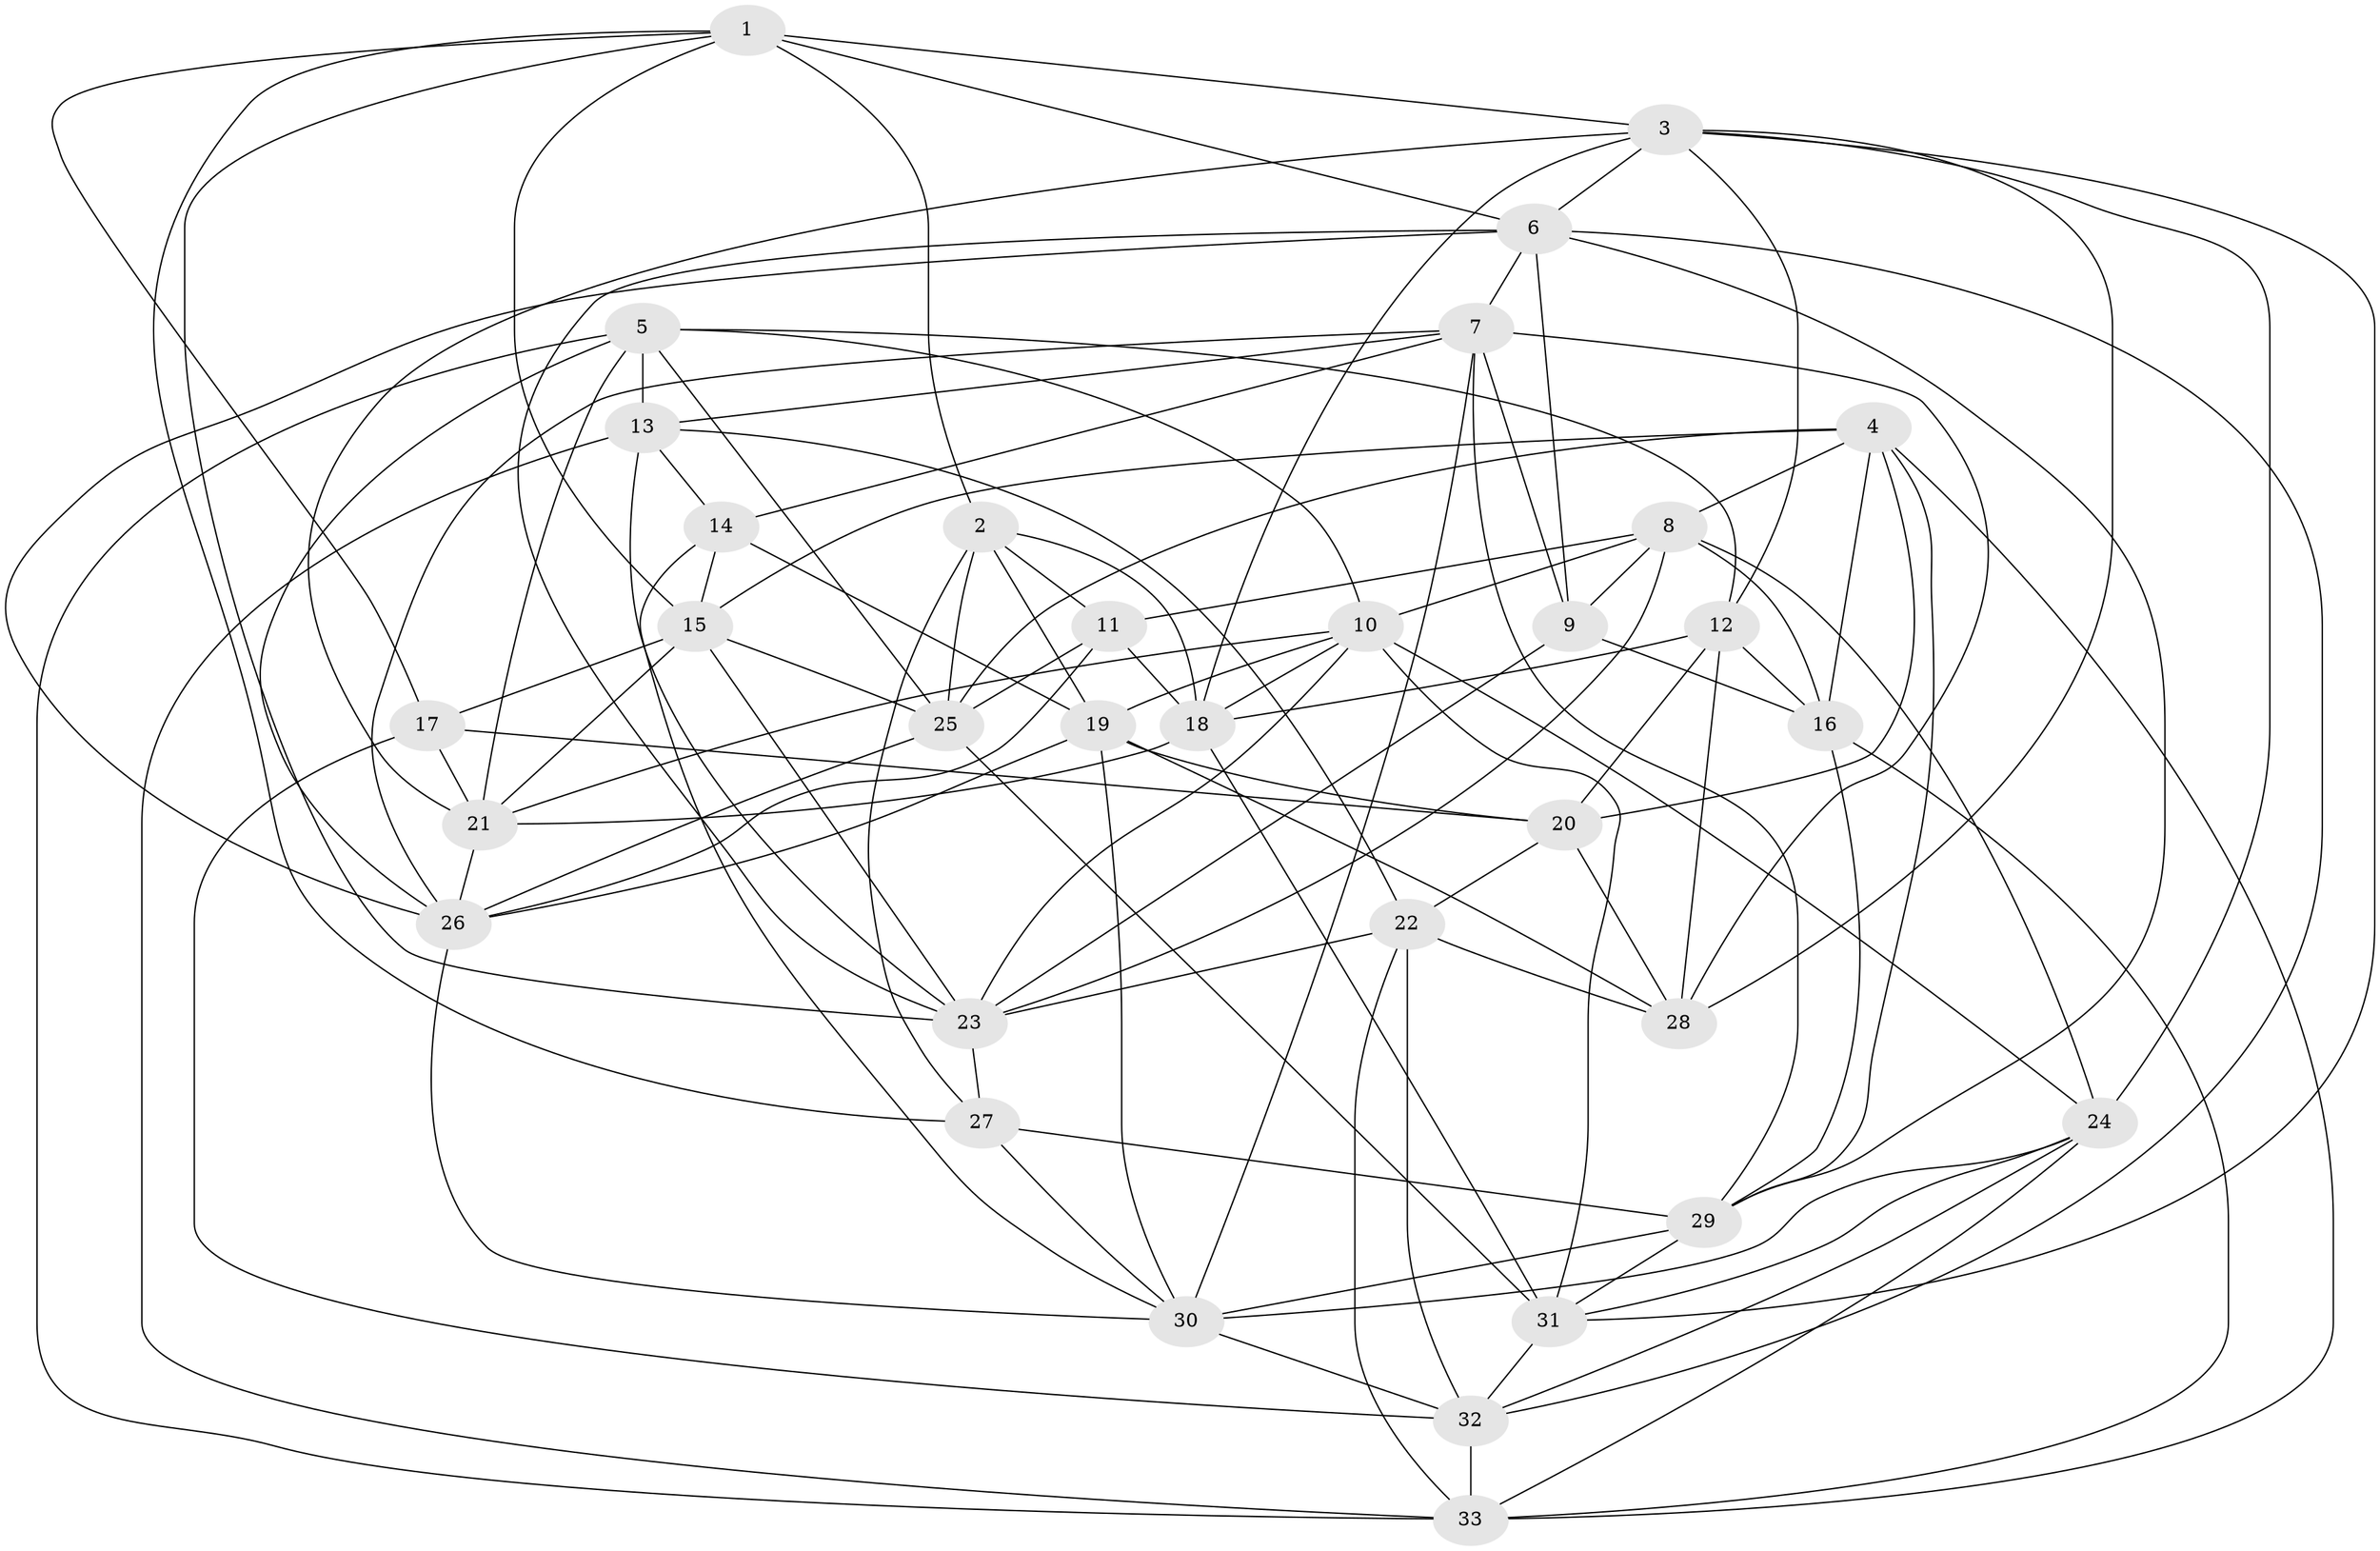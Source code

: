 // original degree distribution, {4: 1.0}
// Generated by graph-tools (version 1.1) at 2025/38/03/04/25 23:38:20]
// undirected, 33 vertices, 111 edges
graph export_dot {
  node [color=gray90,style=filled];
  1;
  2;
  3;
  4;
  5;
  6;
  7;
  8;
  9;
  10;
  11;
  12;
  13;
  14;
  15;
  16;
  17;
  18;
  19;
  20;
  21;
  22;
  23;
  24;
  25;
  26;
  27;
  28;
  29;
  30;
  31;
  32;
  33;
  1 -- 2 [weight=1.0];
  1 -- 3 [weight=1.0];
  1 -- 6 [weight=2.0];
  1 -- 15 [weight=1.0];
  1 -- 17 [weight=1.0];
  1 -- 23 [weight=1.0];
  1 -- 27 [weight=1.0];
  2 -- 11 [weight=2.0];
  2 -- 18 [weight=1.0];
  2 -- 19 [weight=2.0];
  2 -- 25 [weight=1.0];
  2 -- 27 [weight=1.0];
  3 -- 6 [weight=2.0];
  3 -- 12 [weight=1.0];
  3 -- 18 [weight=1.0];
  3 -- 21 [weight=1.0];
  3 -- 24 [weight=2.0];
  3 -- 28 [weight=1.0];
  3 -- 31 [weight=1.0];
  4 -- 8 [weight=1.0];
  4 -- 15 [weight=1.0];
  4 -- 16 [weight=2.0];
  4 -- 20 [weight=1.0];
  4 -- 25 [weight=2.0];
  4 -- 29 [weight=1.0];
  4 -- 33 [weight=2.0];
  5 -- 10 [weight=1.0];
  5 -- 12 [weight=1.0];
  5 -- 13 [weight=1.0];
  5 -- 21 [weight=1.0];
  5 -- 25 [weight=1.0];
  5 -- 26 [weight=2.0];
  5 -- 33 [weight=1.0];
  6 -- 7 [weight=1.0];
  6 -- 9 [weight=1.0];
  6 -- 23 [weight=1.0];
  6 -- 26 [weight=1.0];
  6 -- 29 [weight=1.0];
  6 -- 32 [weight=1.0];
  7 -- 9 [weight=3.0];
  7 -- 13 [weight=1.0];
  7 -- 14 [weight=1.0];
  7 -- 26 [weight=1.0];
  7 -- 28 [weight=1.0];
  7 -- 29 [weight=1.0];
  7 -- 30 [weight=1.0];
  8 -- 9 [weight=2.0];
  8 -- 10 [weight=1.0];
  8 -- 11 [weight=1.0];
  8 -- 16 [weight=1.0];
  8 -- 23 [weight=1.0];
  8 -- 24 [weight=1.0];
  9 -- 16 [weight=1.0];
  9 -- 23 [weight=1.0];
  10 -- 18 [weight=1.0];
  10 -- 19 [weight=1.0];
  10 -- 21 [weight=1.0];
  10 -- 23 [weight=1.0];
  10 -- 24 [weight=1.0];
  10 -- 31 [weight=1.0];
  11 -- 18 [weight=2.0];
  11 -- 25 [weight=1.0];
  11 -- 26 [weight=2.0];
  12 -- 16 [weight=2.0];
  12 -- 18 [weight=1.0];
  12 -- 20 [weight=1.0];
  12 -- 28 [weight=2.0];
  13 -- 14 [weight=1.0];
  13 -- 22 [weight=1.0];
  13 -- 23 [weight=2.0];
  13 -- 33 [weight=2.0];
  14 -- 15 [weight=1.0];
  14 -- 19 [weight=2.0];
  14 -- 30 [weight=1.0];
  15 -- 17 [weight=1.0];
  15 -- 21 [weight=2.0];
  15 -- 23 [weight=1.0];
  15 -- 25 [weight=1.0];
  16 -- 29 [weight=1.0];
  16 -- 33 [weight=1.0];
  17 -- 20 [weight=1.0];
  17 -- 21 [weight=1.0];
  17 -- 32 [weight=2.0];
  18 -- 21 [weight=1.0];
  18 -- 31 [weight=1.0];
  19 -- 20 [weight=1.0];
  19 -- 26 [weight=1.0];
  19 -- 28 [weight=2.0];
  19 -- 30 [weight=1.0];
  20 -- 22 [weight=1.0];
  20 -- 28 [weight=1.0];
  21 -- 26 [weight=1.0];
  22 -- 23 [weight=1.0];
  22 -- 28 [weight=1.0];
  22 -- 32 [weight=1.0];
  22 -- 33 [weight=1.0];
  23 -- 27 [weight=1.0];
  24 -- 30 [weight=1.0];
  24 -- 31 [weight=1.0];
  24 -- 32 [weight=1.0];
  24 -- 33 [weight=1.0];
  25 -- 26 [weight=1.0];
  25 -- 31 [weight=1.0];
  26 -- 30 [weight=1.0];
  27 -- 29 [weight=2.0];
  27 -- 30 [weight=1.0];
  29 -- 30 [weight=1.0];
  29 -- 31 [weight=1.0];
  30 -- 32 [weight=1.0];
  31 -- 32 [weight=2.0];
  32 -- 33 [weight=2.0];
}
